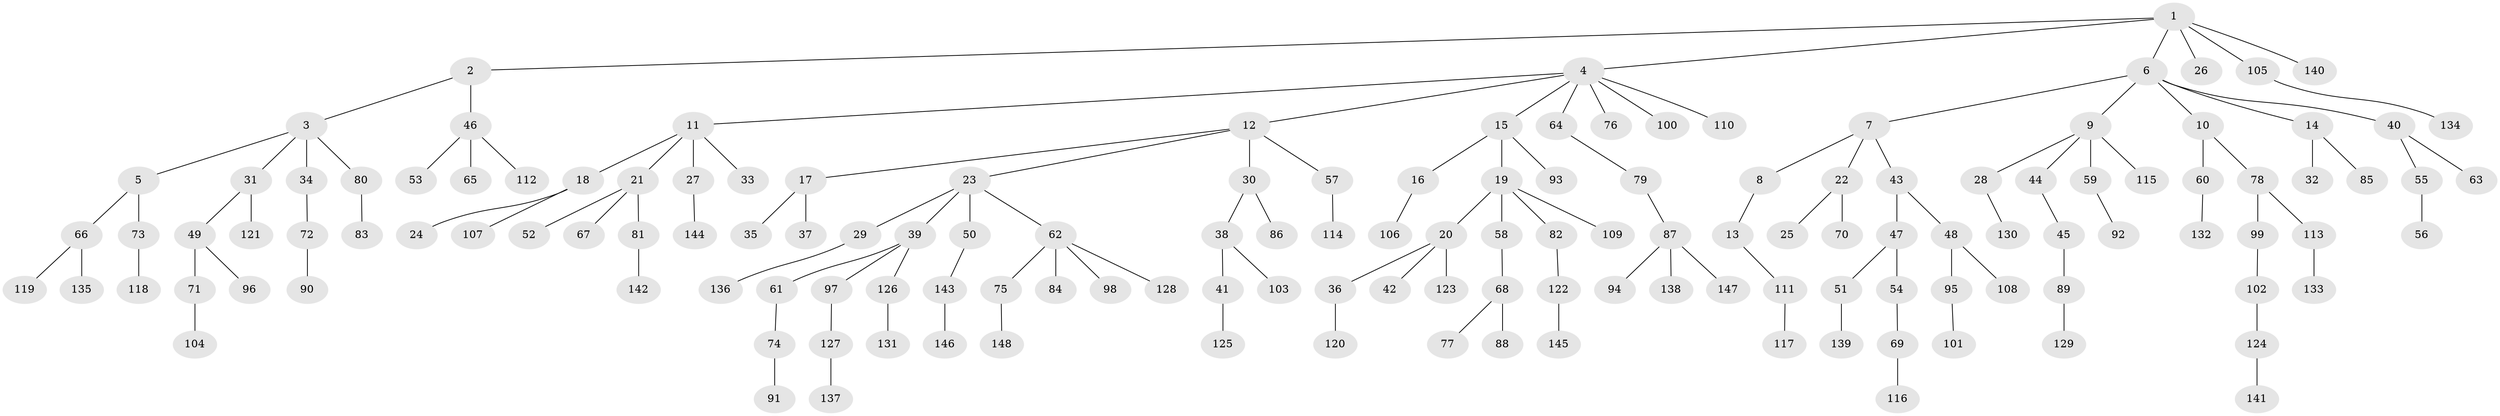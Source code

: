 // coarse degree distribution, {2: 0.22972972972972974, 1: 0.7027027027027027, 5: 0.013513513513513514, 4: 0.013513513513513514, 10: 0.013513513513513514, 3: 0.013513513513513514, 38: 0.013513513513513514}
// Generated by graph-tools (version 1.1) at 2025/55/03/04/25 21:55:41]
// undirected, 148 vertices, 147 edges
graph export_dot {
graph [start="1"]
  node [color=gray90,style=filled];
  1;
  2;
  3;
  4;
  5;
  6;
  7;
  8;
  9;
  10;
  11;
  12;
  13;
  14;
  15;
  16;
  17;
  18;
  19;
  20;
  21;
  22;
  23;
  24;
  25;
  26;
  27;
  28;
  29;
  30;
  31;
  32;
  33;
  34;
  35;
  36;
  37;
  38;
  39;
  40;
  41;
  42;
  43;
  44;
  45;
  46;
  47;
  48;
  49;
  50;
  51;
  52;
  53;
  54;
  55;
  56;
  57;
  58;
  59;
  60;
  61;
  62;
  63;
  64;
  65;
  66;
  67;
  68;
  69;
  70;
  71;
  72;
  73;
  74;
  75;
  76;
  77;
  78;
  79;
  80;
  81;
  82;
  83;
  84;
  85;
  86;
  87;
  88;
  89;
  90;
  91;
  92;
  93;
  94;
  95;
  96;
  97;
  98;
  99;
  100;
  101;
  102;
  103;
  104;
  105;
  106;
  107;
  108;
  109;
  110;
  111;
  112;
  113;
  114;
  115;
  116;
  117;
  118;
  119;
  120;
  121;
  122;
  123;
  124;
  125;
  126;
  127;
  128;
  129;
  130;
  131;
  132;
  133;
  134;
  135;
  136;
  137;
  138;
  139;
  140;
  141;
  142;
  143;
  144;
  145;
  146;
  147;
  148;
  1 -- 2;
  1 -- 4;
  1 -- 6;
  1 -- 26;
  1 -- 105;
  1 -- 140;
  2 -- 3;
  2 -- 46;
  3 -- 5;
  3 -- 31;
  3 -- 34;
  3 -- 80;
  4 -- 11;
  4 -- 12;
  4 -- 15;
  4 -- 64;
  4 -- 76;
  4 -- 100;
  4 -- 110;
  5 -- 66;
  5 -- 73;
  6 -- 7;
  6 -- 9;
  6 -- 10;
  6 -- 14;
  6 -- 40;
  7 -- 8;
  7 -- 22;
  7 -- 43;
  8 -- 13;
  9 -- 28;
  9 -- 44;
  9 -- 59;
  9 -- 115;
  10 -- 60;
  10 -- 78;
  11 -- 18;
  11 -- 21;
  11 -- 27;
  11 -- 33;
  12 -- 17;
  12 -- 23;
  12 -- 30;
  12 -- 57;
  13 -- 111;
  14 -- 32;
  14 -- 85;
  15 -- 16;
  15 -- 19;
  15 -- 93;
  16 -- 106;
  17 -- 35;
  17 -- 37;
  18 -- 24;
  18 -- 107;
  19 -- 20;
  19 -- 58;
  19 -- 82;
  19 -- 109;
  20 -- 36;
  20 -- 42;
  20 -- 123;
  21 -- 52;
  21 -- 67;
  21 -- 81;
  22 -- 25;
  22 -- 70;
  23 -- 29;
  23 -- 39;
  23 -- 50;
  23 -- 62;
  27 -- 144;
  28 -- 130;
  29 -- 136;
  30 -- 38;
  30 -- 86;
  31 -- 49;
  31 -- 121;
  34 -- 72;
  36 -- 120;
  38 -- 41;
  38 -- 103;
  39 -- 61;
  39 -- 97;
  39 -- 126;
  40 -- 55;
  40 -- 63;
  41 -- 125;
  43 -- 47;
  43 -- 48;
  44 -- 45;
  45 -- 89;
  46 -- 53;
  46 -- 65;
  46 -- 112;
  47 -- 51;
  47 -- 54;
  48 -- 95;
  48 -- 108;
  49 -- 71;
  49 -- 96;
  50 -- 143;
  51 -- 139;
  54 -- 69;
  55 -- 56;
  57 -- 114;
  58 -- 68;
  59 -- 92;
  60 -- 132;
  61 -- 74;
  62 -- 75;
  62 -- 84;
  62 -- 98;
  62 -- 128;
  64 -- 79;
  66 -- 119;
  66 -- 135;
  68 -- 77;
  68 -- 88;
  69 -- 116;
  71 -- 104;
  72 -- 90;
  73 -- 118;
  74 -- 91;
  75 -- 148;
  78 -- 99;
  78 -- 113;
  79 -- 87;
  80 -- 83;
  81 -- 142;
  82 -- 122;
  87 -- 94;
  87 -- 138;
  87 -- 147;
  89 -- 129;
  95 -- 101;
  97 -- 127;
  99 -- 102;
  102 -- 124;
  105 -- 134;
  111 -- 117;
  113 -- 133;
  122 -- 145;
  124 -- 141;
  126 -- 131;
  127 -- 137;
  143 -- 146;
}
